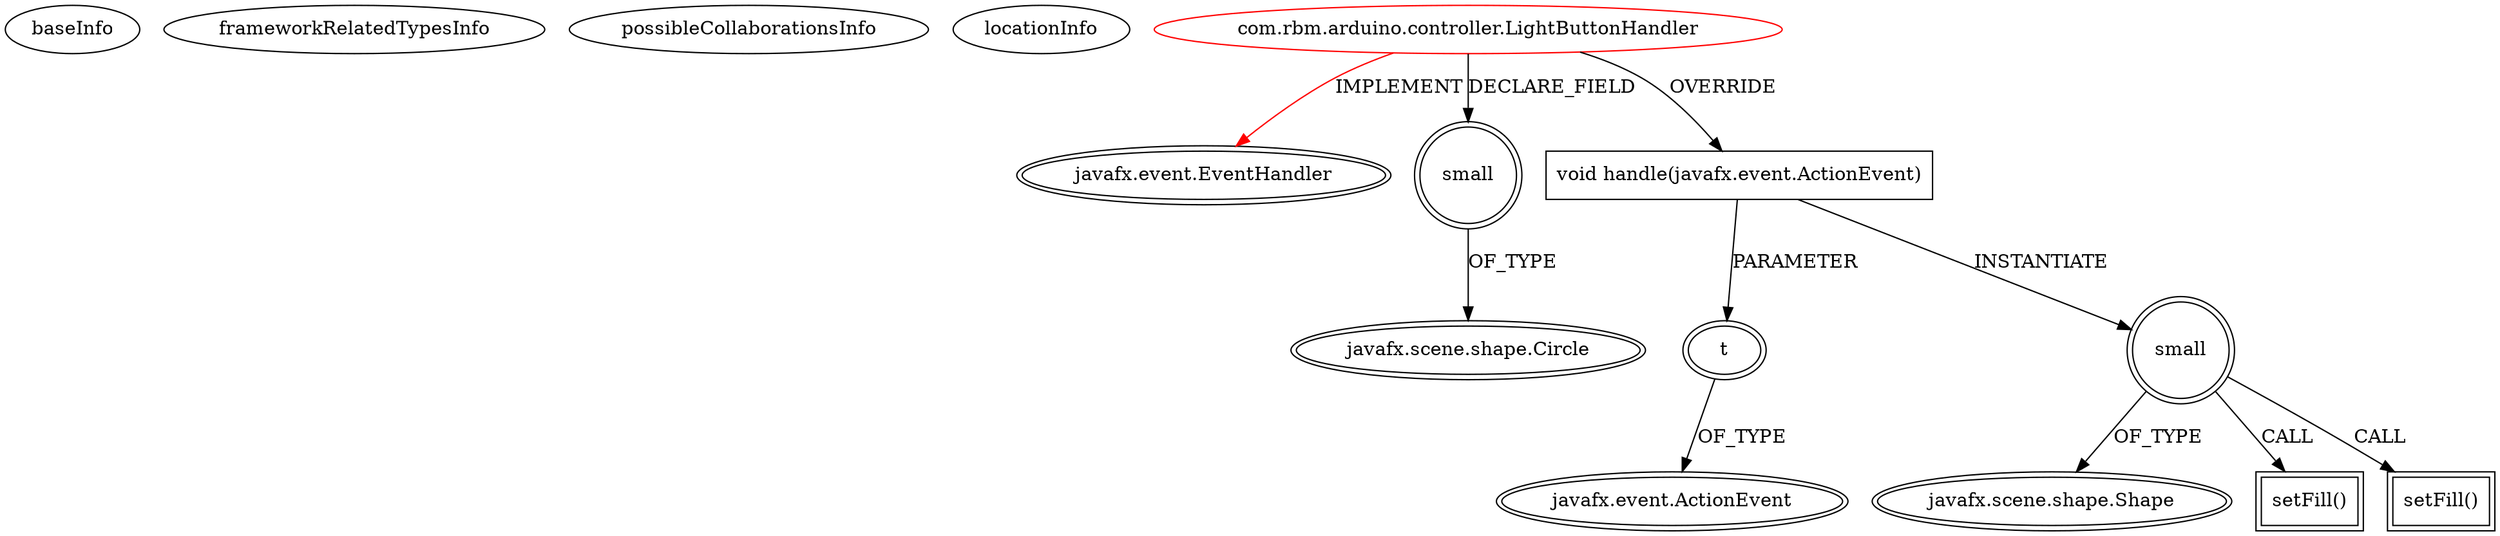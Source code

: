digraph {
baseInfo[graphId=3986,category="extension_graph",isAnonymous=false,possibleRelation=false]
frameworkRelatedTypesInfo[0="javafx.event.EventHandler"]
possibleCollaborationsInfo[]
locationInfo[projectName="rajenmistry-arduinoApplication",filePath="/rajenmistry-arduinoApplication/arduinoApplication-master/src/com/rbm/arduino/controller/LightButtonHandler.java",contextSignature="LightButtonHandler",graphId="3986"]
0[label="com.rbm.arduino.controller.LightButtonHandler",vertexType="ROOT_CLIENT_CLASS_DECLARATION",isFrameworkType=false,color=red]
1[label="javafx.event.EventHandler",vertexType="FRAMEWORK_INTERFACE_TYPE",isFrameworkType=true,peripheries=2]
2[label="small",vertexType="FIELD_DECLARATION",isFrameworkType=true,peripheries=2,shape=circle]
3[label="javafx.scene.shape.Circle",vertexType="FRAMEWORK_CLASS_TYPE",isFrameworkType=true,peripheries=2]
4[label="void handle(javafx.event.ActionEvent)",vertexType="OVERRIDING_METHOD_DECLARATION",isFrameworkType=false,shape=box]
5[label="t",vertexType="PARAMETER_DECLARATION",isFrameworkType=true,peripheries=2]
6[label="javafx.event.ActionEvent",vertexType="FRAMEWORK_CLASS_TYPE",isFrameworkType=true,peripheries=2]
7[label="small",vertexType="VARIABLE_EXPRESION",isFrameworkType=true,peripheries=2,shape=circle]
9[label="javafx.scene.shape.Shape",vertexType="FRAMEWORK_CLASS_TYPE",isFrameworkType=true,peripheries=2]
8[label="setFill()",vertexType="INSIDE_CALL",isFrameworkType=true,peripheries=2,shape=box]
11[label="setFill()",vertexType="INSIDE_CALL",isFrameworkType=true,peripheries=2,shape=box]
0->1[label="IMPLEMENT",color=red]
0->2[label="DECLARE_FIELD"]
2->3[label="OF_TYPE"]
0->4[label="OVERRIDE"]
5->6[label="OF_TYPE"]
4->5[label="PARAMETER"]
4->7[label="INSTANTIATE"]
7->9[label="OF_TYPE"]
7->8[label="CALL"]
7->11[label="CALL"]
}

